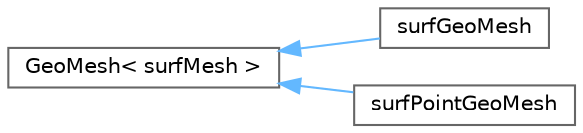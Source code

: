 digraph "Graphical Class Hierarchy"
{
 // LATEX_PDF_SIZE
  bgcolor="transparent";
  edge [fontname=Helvetica,fontsize=10,labelfontname=Helvetica,labelfontsize=10];
  node [fontname=Helvetica,fontsize=10,shape=box,height=0.2,width=0.4];
  rankdir="LR";
  Node0 [id="Node000000",label="GeoMesh\< surfMesh \>",height=0.2,width=0.4,color="grey40", fillcolor="white", style="filled",URL="$classFoam_1_1GeoMesh.html",tooltip=" "];
  Node0 -> Node1 [id="edge4734_Node000000_Node000001",dir="back",color="steelblue1",style="solid",tooltip=" "];
  Node1 [id="Node000001",label="surfGeoMesh",height=0.2,width=0.4,color="grey40", fillcolor="white", style="filled",URL="$classFoam_1_1surfGeoMesh.html",tooltip="The surfMesh GeoMesh (for holding fields)."];
  Node0 -> Node2 [id="edge4735_Node000000_Node000002",dir="back",color="steelblue1",style="solid",tooltip=" "];
  Node2 [id="Node000002",label="surfPointGeoMesh",height=0.2,width=0.4,color="grey40", fillcolor="white", style="filled",URL="$classFoam_1_1surfPointGeoMesh.html",tooltip="The surfMesh GeoMesh (for holding fields)."];
}

